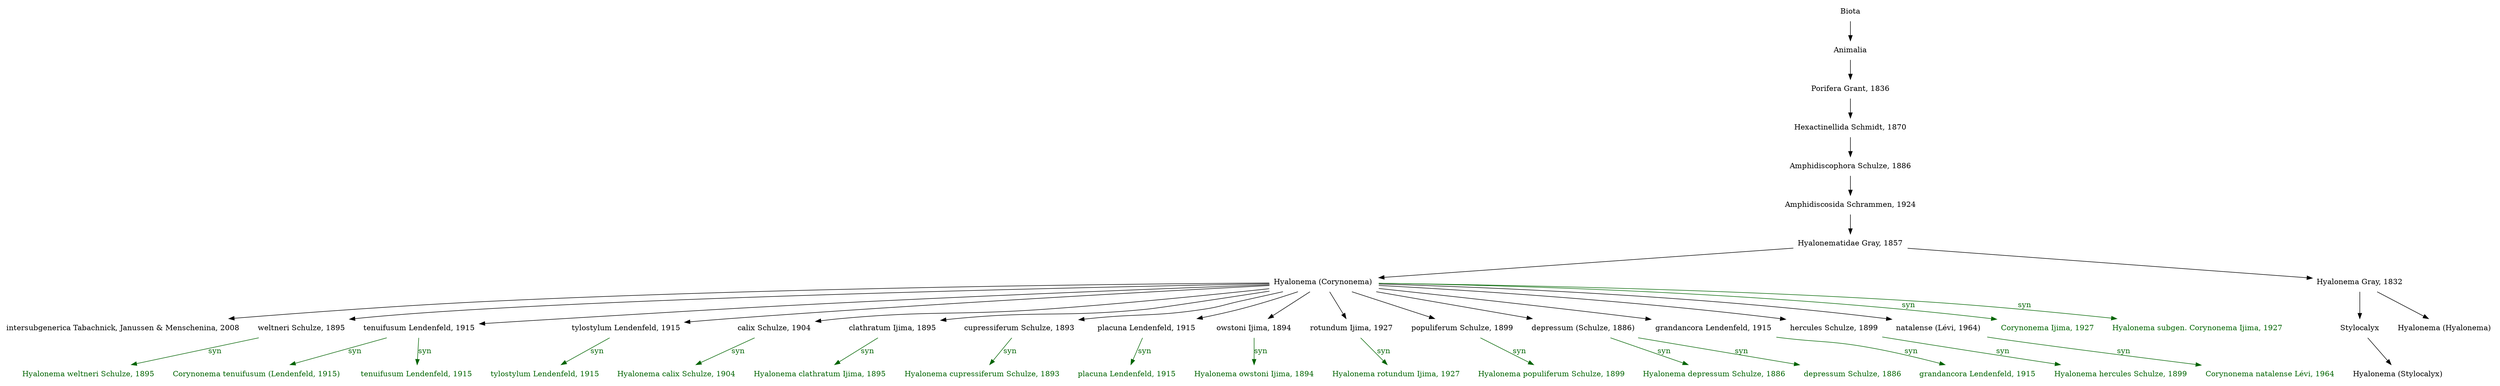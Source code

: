 digraph G {
  node [shape=plaintext]

  n40  [label="Biota"]
  n40 -> n0
  n0  [label="Animalia"]
  n0 -> n1
  n1  [label="Porifera Grant, 1836"]
  n1 -> n2
  n2  [label="Hexactinellida Schmidt, 1870"]
  n2 -> n3
  n3  [label="Amphidiscophora Schulze, 1886"]
  n3 -> n4
  n4  [label="Amphidiscosida Schrammen, 1924"]
  n4 -> n5
  n5  [label="Hyalonematidae Gray, 1857"]
  n5 -> n41
  n5 -> n6
  n6  [label="Hyalonema Gray, 1832"]
  n6 -> n44
  n6 -> n42
  n44  [label="Stylocalyx"]
  n44 -> n43
  n43  [label="Hyalonema (Stylocalyx) "]
  n42  [label="Hyalonema (Hyalonema) "]
  n41  [label="Hyalonema (Corynonema) "]
  n41 -> n38
  n41 -> n21
  n41 -> n19
  n41 -> n20
  n41 -> n8
  n41 -> n9
  n41 -> n10
  n41 -> n16
  n41 -> n15
  n41 -> n18
  n41 -> n17
  n41 -> n11
  n41 -> n12
  n41 -> n13
  n41 -> n14
  n22  [label="Corynonema Ijima, 1927", fontcolor=darkgreen]
  n41 -> n22  [color=darkgreen, fontcolor=darkgreen, label=syn]
  n7  [label="Hyalonema subgen. Corynonema Ijima, 1927", fontcolor=darkgreen]
  n41 -> n7  [color=darkgreen, fontcolor=darkgreen, label=syn]
  n8  [label="calix Schulze, 1904"]
  n24  [label="Hyalonema calix Schulze, 1904", fontcolor=darkgreen]
  n8 -> n24  [color=darkgreen, fontcolor=darkgreen, label=syn]
  n9  [label="clathratum Ijima, 1895"]
  n25  [label="Hyalonema clathratum Ijima, 1895", fontcolor=darkgreen]
  n9 -> n25  [color=darkgreen, fontcolor=darkgreen, label=syn]
  n10  [label="cupressiferum Schulze, 1893"]
  n26  [label="Hyalonema cupressiferum Schulze, 1893", fontcolor=darkgreen]
  n10 -> n26  [color=darkgreen, fontcolor=darkgreen, label=syn]
  n11  [label="depressum (Schulze, 1886) "]
  n37  [label="Hyalonema depressum Schulze, 1886", fontcolor=darkgreen]
  n11 -> n37  [color=darkgreen, fontcolor=darkgreen, label=syn]
  n36  [label="depressum Schulze, 1886", fontcolor=darkgreen]
  n11 -> n36  [color=darkgreen, fontcolor=darkgreen, label=syn]
  n12  [label="grandancora Lendenfeld, 1915"]
  n32  [label="grandancora Lendenfeld, 1915", fontcolor=darkgreen]
  n12 -> n32  [color=darkgreen, fontcolor=darkgreen, label=syn]
  n13  [label="hercules Schulze, 1899"]
  n27  [label="Hyalonema hercules Schulze, 1899", fontcolor=darkgreen]
  n13 -> n27  [color=darkgreen, fontcolor=darkgreen, label=syn]
  n38  [label="intersubgenerica Tabachnick, Janussen & Menschenina, 2008"]
  n14  [label="natalense (Lévi, 1964) "]
  n23  [label="Corynonema natalense Lévi, 1964", fontcolor=darkgreen]
  n14 -> n23  [color=darkgreen, fontcolor=darkgreen, label=syn]
  n15  [label="owstoni Ijima, 1894"]
  n28  [label="Hyalonema owstoni Ijima, 1894", fontcolor=darkgreen]
  n15 -> n28  [color=darkgreen, fontcolor=darkgreen, label=syn]
  n16  [label="placuna Lendenfeld, 1915"]
  n33  [label="placuna Lendenfeld, 1915", fontcolor=darkgreen]
  n16 -> n33  [color=darkgreen, fontcolor=darkgreen, label=syn]
  n17  [label="populiferum Schulze, 1899"]
  n29  [label="Hyalonema populiferum Schulze, 1899", fontcolor=darkgreen]
  n17 -> n29  [color=darkgreen, fontcolor=darkgreen, label=syn]
  n18  [label="rotundum Ijima, 1927"]
  n30  [label="Hyalonema rotundum Ijima, 1927", fontcolor=darkgreen]
  n18 -> n30  [color=darkgreen, fontcolor=darkgreen, label=syn]
  n19  [label="tenuifusum Lendenfeld, 1915"]
  n39  [label="Corynonema tenuifusum (Lendenfeld, 1915) ", fontcolor=darkgreen]
  n19 -> n39  [color=darkgreen, fontcolor=darkgreen, label=syn]
  n34  [label="tenuifusum Lendenfeld, 1915", fontcolor=darkgreen]
  n19 -> n34  [color=darkgreen, fontcolor=darkgreen, label=syn]
  n20  [label="tylostylum Lendenfeld, 1915"]
  n35  [label="tylostylum Lendenfeld, 1915", fontcolor=darkgreen]
  n20 -> n35  [color=darkgreen, fontcolor=darkgreen, label=syn]
  n21  [label="weltneri Schulze, 1895"]
  n31  [label="Hyalonema weltneri Schulze, 1895", fontcolor=darkgreen]
  n21 -> n31  [color=darkgreen, fontcolor=darkgreen, label=syn]
}
